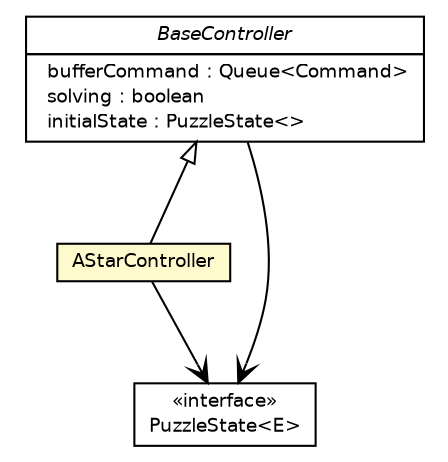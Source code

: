 #!/usr/local/bin/dot
#
# Class diagram 
# Generated by UmlGraph version 4.6 (http://www.spinellis.gr/sw/umlgraph)
#

digraph G {
	edge [fontname="Helvetica",fontsize=10,labelfontname="Helvetica",labelfontsize=10];
	node [fontname="Helvetica",fontsize=10,shape=plaintext];
	// com.googlecode.npuzzle.controller.BaseController
	c240 [label=<<table border="0" cellborder="1" cellspacing="0" cellpadding="2" port="p" href="./BaseController.html">
		<tr><td><table border="0" cellspacing="0" cellpadding="1">
			<tr><td><font face="Helvetica-Oblique"> BaseController </font></td></tr>
		</table></td></tr>
		<tr><td><table border="0" cellspacing="0" cellpadding="1">
			<tr><td align="left">  bufferCommand : Queue&lt;Command&gt; </td></tr>
			<tr><td align="left">  solving : boolean </td></tr>
			<tr><td align="left">  initialState : PuzzleState&lt;&gt; </td></tr>
		</table></td></tr>
		</table>>, fontname="Helvetica", fontcolor="black", fontsize=9.0];
	// com.googlecode.npuzzle.controller.AStarController
	c245 [label=<<table border="0" cellborder="1" cellspacing="0" cellpadding="2" port="p" bgcolor="lemonChiffon" href="./AStarController.html">
		<tr><td><table border="0" cellspacing="0" cellpadding="1">
			<tr><td> AStarController </td></tr>
		</table></td></tr>
		</table>>, fontname="Helvetica", fontcolor="black", fontsize=9.0];
	// com.googlecode.npuzzle.logic.PuzzleState<E>
	c249 [label=<<table border="0" cellborder="1" cellspacing="0" cellpadding="2" port="p" href="../logic/PuzzleState.html">
		<tr><td><table border="0" cellspacing="0" cellpadding="1">
			<tr><td> &laquo;interface&raquo; </td></tr>
			<tr><td> PuzzleState&lt;E&gt; </td></tr>
		</table></td></tr>
		</table>>, fontname="Helvetica", fontcolor="black", fontsize=9.0];
	//com.googlecode.npuzzle.controller.AStarController extends com.googlecode.npuzzle.controller.BaseController
	c240:p -> c245:p [dir=back,arrowtail=empty];
	// com.googlecode.npuzzle.controller.BaseController NAVASSOC com.googlecode.npuzzle.logic.PuzzleState<E>
	c240:p -> c249:p [taillabel="", label="", headlabel="", fontname="Helvetica", fontcolor="black", fontsize=10.0, color="black", arrowhead=open];
	// com.googlecode.npuzzle.controller.AStarController NAVASSOC com.googlecode.npuzzle.logic.PuzzleState<E>
	c245:p -> c249:p [taillabel="", label="", headlabel="", fontname="Helvetica", fontcolor="black", fontsize=10.0, color="black", arrowhead=open];
}


